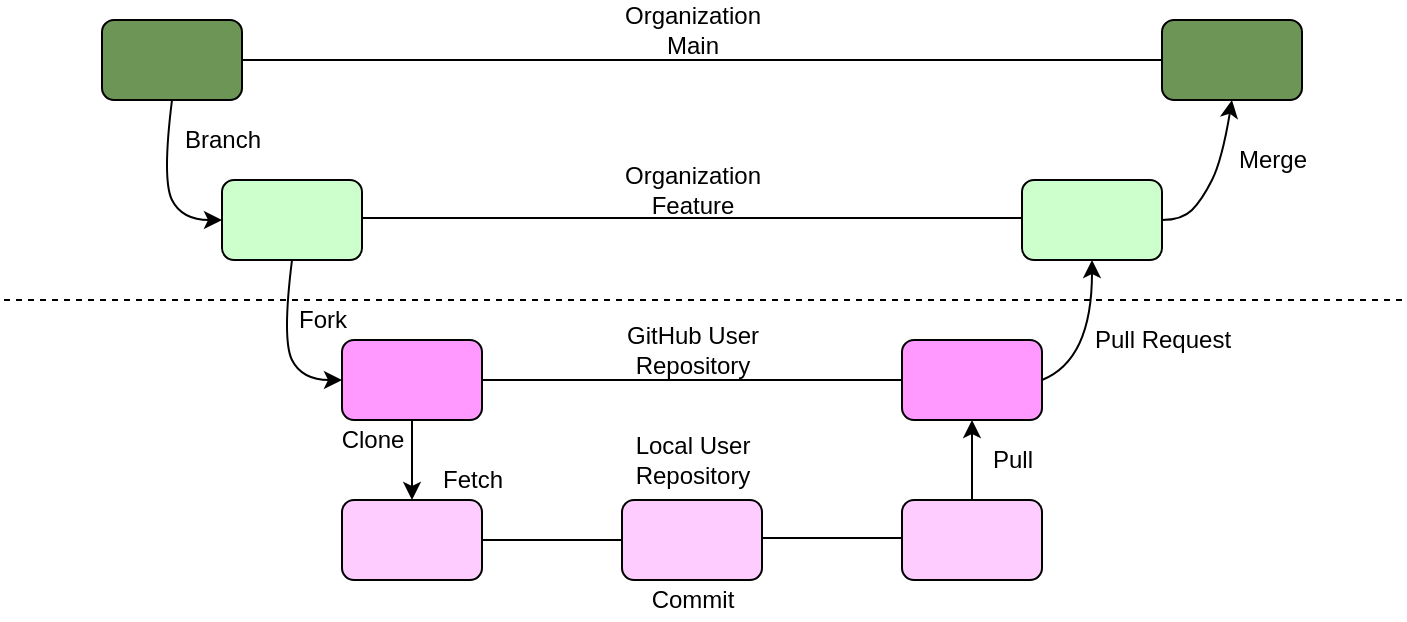 <mxfile version="12.3.2" type="device" pages="1"><diagram id="E4ymTwtHbg8iT3-nlhri" name="Page-1"><mxGraphModel dx="1157" dy="574" grid="1" gridSize="10" guides="1" tooltips="1" connect="1" arrows="1" fold="1" page="1" pageScale="1" pageWidth="850" pageHeight="1100" math="0" shadow="0"><root><mxCell id="0"/><mxCell id="1" parent="0"/><mxCell id="CLBmFGO2CZ4oHUjWJc04-1" value="" style="rounded=1;whiteSpace=wrap;html=1;fillColor=#6D9656;" vertex="1" parent="1"><mxGeometry x="160" y="90" width="70" height="40" as="geometry"/></mxCell><mxCell id="CLBmFGO2CZ4oHUjWJc04-2" value="" style="rounded=1;whiteSpace=wrap;html=1;fillColor=#CCFFCC;" vertex="1" parent="1"><mxGeometry x="220" y="170" width="70" height="40" as="geometry"/></mxCell><mxCell id="CLBmFGO2CZ4oHUjWJc04-20" style="edgeStyle=orthogonalEdgeStyle;rounded=0;orthogonalLoop=1;jettySize=auto;html=1;exitX=0.5;exitY=1;exitDx=0;exitDy=0;entryX=0.5;entryY=0;entryDx=0;entryDy=0;" edge="1" parent="1" source="CLBmFGO2CZ4oHUjWJc04-3" target="CLBmFGO2CZ4oHUjWJc04-4"><mxGeometry relative="1" as="geometry"/></mxCell><mxCell id="CLBmFGO2CZ4oHUjWJc04-3" value="" style="rounded=1;whiteSpace=wrap;html=1;fillColor=#FF99FF;" vertex="1" parent="1"><mxGeometry x="280" y="250" width="70" height="40" as="geometry"/></mxCell><mxCell id="CLBmFGO2CZ4oHUjWJc04-4" value="" style="rounded=1;whiteSpace=wrap;html=1;fillColor=#FFCCFF;" vertex="1" parent="1"><mxGeometry x="280" y="330" width="70" height="40" as="geometry"/></mxCell><mxCell id="CLBmFGO2CZ4oHUjWJc04-5" value="" style="rounded=1;whiteSpace=wrap;html=1;fillColor=#FFCCFF;" vertex="1" parent="1"><mxGeometry x="420" y="330" width="70" height="40" as="geometry"/></mxCell><mxCell id="CLBmFGO2CZ4oHUjWJc04-18" style="edgeStyle=orthogonalEdgeStyle;rounded=0;orthogonalLoop=1;jettySize=auto;html=1;exitX=0.5;exitY=0;exitDx=0;exitDy=0;entryX=0.5;entryY=1;entryDx=0;entryDy=0;" edge="1" parent="1" source="CLBmFGO2CZ4oHUjWJc04-6" target="CLBmFGO2CZ4oHUjWJc04-7"><mxGeometry relative="1" as="geometry"/></mxCell><mxCell id="CLBmFGO2CZ4oHUjWJc04-6" value="" style="rounded=1;whiteSpace=wrap;html=1;fillColor=#FFCCFF;" vertex="1" parent="1"><mxGeometry x="560" y="330" width="70" height="40" as="geometry"/></mxCell><mxCell id="CLBmFGO2CZ4oHUjWJc04-7" value="" style="rounded=1;whiteSpace=wrap;html=1;fillColor=#FF99FF;" vertex="1" parent="1"><mxGeometry x="560" y="250" width="70" height="40" as="geometry"/></mxCell><mxCell id="CLBmFGO2CZ4oHUjWJc04-8" value="" style="rounded=1;whiteSpace=wrap;html=1;fillColor=#CCFFCC;" vertex="1" parent="1"><mxGeometry x="620" y="170" width="70" height="40" as="geometry"/></mxCell><mxCell id="CLBmFGO2CZ4oHUjWJc04-9" value="" style="rounded=1;whiteSpace=wrap;html=1;fillColor=#6D9656;" vertex="1" parent="1"><mxGeometry x="690" y="90" width="70" height="40" as="geometry"/></mxCell><mxCell id="CLBmFGO2CZ4oHUjWJc04-10" value="" style="curved=1;endArrow=classic;html=1;exitX=0.5;exitY=1;exitDx=0;exitDy=0;entryX=0;entryY=0.5;entryDx=0;entryDy=0;" edge="1" parent="1" source="CLBmFGO2CZ4oHUjWJc04-1" target="CLBmFGO2CZ4oHUjWJc04-2"><mxGeometry width="50" height="50" relative="1" as="geometry"><mxPoint x="150" y="210" as="sourcePoint"/><mxPoint x="180" y="220" as="targetPoint"/><Array as="points"><mxPoint x="190" y="170"/><mxPoint x="200" y="190"/></Array></mxGeometry></mxCell><mxCell id="CLBmFGO2CZ4oHUjWJc04-11" value="" style="curved=1;endArrow=classic;html=1;exitX=1;exitY=0.5;exitDx=0;exitDy=0;entryX=0.5;entryY=1;entryDx=0;entryDy=0;" edge="1" parent="1" source="CLBmFGO2CZ4oHUjWJc04-8" target="CLBmFGO2CZ4oHUjWJc04-9"><mxGeometry width="50" height="50" relative="1" as="geometry"><mxPoint x="205" y="140" as="sourcePoint"/><mxPoint x="230" y="200" as="targetPoint"/><Array as="points"><mxPoint x="700" y="190"/><mxPoint x="710" y="180"/><mxPoint x="720" y="160"/></Array></mxGeometry></mxCell><mxCell id="CLBmFGO2CZ4oHUjWJc04-15" value="" style="curved=1;endArrow=classic;html=1;exitX=1;exitY=0.5;exitDx=0;exitDy=0;entryX=0.5;entryY=1;entryDx=0;entryDy=0;" edge="1" parent="1" source="CLBmFGO2CZ4oHUjWJc04-7" target="CLBmFGO2CZ4oHUjWJc04-8"><mxGeometry width="50" height="50" relative="1" as="geometry"><mxPoint x="640" y="270" as="sourcePoint"/><mxPoint x="675" y="210" as="targetPoint"/><Array as="points"><mxPoint x="655" y="260"/></Array></mxGeometry></mxCell><mxCell id="CLBmFGO2CZ4oHUjWJc04-16" value="Merge" style="text;html=1;align=center;verticalAlign=middle;resizable=0;points=[];;autosize=1;" vertex="1" parent="1"><mxGeometry x="720" y="150" width="50" height="20" as="geometry"/></mxCell><mxCell id="CLBmFGO2CZ4oHUjWJc04-17" value="Pull Request" style="text;html=1;align=center;verticalAlign=middle;resizable=0;points=[];;autosize=1;" vertex="1" parent="1"><mxGeometry x="650" y="240" width="80" height="20" as="geometry"/></mxCell><mxCell id="CLBmFGO2CZ4oHUjWJc04-19" value="Pull" style="text;html=1;align=center;verticalAlign=middle;resizable=0;points=[];;autosize=1;" vertex="1" parent="1"><mxGeometry x="595" y="300" width="40" height="20" as="geometry"/></mxCell><mxCell id="CLBmFGO2CZ4oHUjWJc04-21" value="" style="endArrow=none;html=1;entryX=0;entryY=0.5;entryDx=0;entryDy=0;exitX=1;exitY=0.5;exitDx=0;exitDy=0;" edge="1" parent="1" source="CLBmFGO2CZ4oHUjWJc04-4" target="CLBmFGO2CZ4oHUjWJc04-5"><mxGeometry width="50" height="50" relative="1" as="geometry"><mxPoint x="380" y="460" as="sourcePoint"/><mxPoint x="430" y="410" as="targetPoint"/></mxGeometry></mxCell><mxCell id="CLBmFGO2CZ4oHUjWJc04-22" value="" style="endArrow=none;html=1;entryX=0;entryY=0.5;entryDx=0;entryDy=0;exitX=1;exitY=0.5;exitDx=0;exitDy=0;" edge="1" parent="1"><mxGeometry width="50" height="50" relative="1" as="geometry"><mxPoint x="490" y="349" as="sourcePoint"/><mxPoint x="560" y="349" as="targetPoint"/></mxGeometry></mxCell><mxCell id="CLBmFGO2CZ4oHUjWJc04-23" value="Commit" style="text;html=1;align=center;verticalAlign=middle;resizable=0;points=[];;autosize=1;" vertex="1" parent="1"><mxGeometry x="425" y="370" width="60" height="20" as="geometry"/></mxCell><mxCell id="CLBmFGO2CZ4oHUjWJc04-24" value="" style="curved=1;endArrow=classic;html=1;exitX=0.5;exitY=1;exitDx=0;exitDy=0;entryX=0;entryY=0.5;entryDx=0;entryDy=0;" edge="1" parent="1" source="CLBmFGO2CZ4oHUjWJc04-2" target="CLBmFGO2CZ4oHUjWJc04-3"><mxGeometry width="50" height="50" relative="1" as="geometry"><mxPoint x="250" y="240" as="sourcePoint"/><mxPoint x="275" y="300" as="targetPoint"/><Array as="points"><mxPoint x="250" y="250"/><mxPoint x="260" y="270"/></Array></mxGeometry></mxCell><mxCell id="CLBmFGO2CZ4oHUjWJc04-25" value="Branch" style="text;html=1;align=center;verticalAlign=middle;resizable=0;points=[];;autosize=1;" vertex="1" parent="1"><mxGeometry x="195" y="140" width="50" height="20" as="geometry"/></mxCell><mxCell id="CLBmFGO2CZ4oHUjWJc04-26" value="Fork" style="text;html=1;align=center;verticalAlign=middle;resizable=0;points=[];;autosize=1;" vertex="1" parent="1"><mxGeometry x="250" y="230" width="40" height="20" as="geometry"/></mxCell><mxCell id="CLBmFGO2CZ4oHUjWJc04-27" value="Clone" style="text;html=1;align=center;verticalAlign=middle;resizable=0;points=[];;autosize=1;" vertex="1" parent="1"><mxGeometry x="270" y="290" width="50" height="20" as="geometry"/></mxCell><mxCell id="CLBmFGO2CZ4oHUjWJc04-28" value="Fetch" style="text;html=1;align=center;verticalAlign=middle;resizable=0;points=[];;autosize=1;" vertex="1" parent="1"><mxGeometry x="320" y="310" width="50" height="20" as="geometry"/></mxCell><mxCell id="CLBmFGO2CZ4oHUjWJc04-29" value="" style="endArrow=none;html=1;entryX=1;entryY=0.5;entryDx=0;entryDy=0;exitX=0;exitY=0.5;exitDx=0;exitDy=0;" edge="1" parent="1" source="CLBmFGO2CZ4oHUjWJc04-9" target="CLBmFGO2CZ4oHUjWJc04-1"><mxGeometry width="50" height="50" relative="1" as="geometry"><mxPoint x="160" y="460" as="sourcePoint"/><mxPoint x="210" y="410" as="targetPoint"/></mxGeometry></mxCell><mxCell id="CLBmFGO2CZ4oHUjWJc04-30" value="" style="endArrow=none;html=1;exitX=0;exitY=0.5;exitDx=0;exitDy=0;" edge="1" parent="1"><mxGeometry width="50" height="50" relative="1" as="geometry"><mxPoint x="620" y="189" as="sourcePoint"/><mxPoint x="290" y="189" as="targetPoint"/></mxGeometry></mxCell><mxCell id="CLBmFGO2CZ4oHUjWJc04-31" value="" style="endArrow=none;html=1;exitX=1;exitY=0.5;exitDx=0;exitDy=0;entryX=0;entryY=0.5;entryDx=0;entryDy=0;" edge="1" parent="1" source="CLBmFGO2CZ4oHUjWJc04-3" target="CLBmFGO2CZ4oHUjWJc04-7"><mxGeometry width="50" height="50" relative="1" as="geometry"><mxPoint x="440" y="290" as="sourcePoint"/><mxPoint x="490" y="240" as="targetPoint"/></mxGeometry></mxCell><mxCell id="CLBmFGO2CZ4oHUjWJc04-32" value="" style="endArrow=none;dashed=1;html=1;" edge="1" parent="1"><mxGeometry width="50" height="50" relative="1" as="geometry"><mxPoint x="810" y="230" as="sourcePoint"/><mxPoint x="110" y="230" as="targetPoint"/></mxGeometry></mxCell><mxCell id="CLBmFGO2CZ4oHUjWJc04-34" value="Organization&lt;br&gt;Main" style="text;html=1;align=center;verticalAlign=middle;resizable=0;points=[];;autosize=1;" vertex="1" parent="1"><mxGeometry x="415" y="80" width="80" height="30" as="geometry"/></mxCell><mxCell id="CLBmFGO2CZ4oHUjWJc04-35" value="Organization&lt;br&gt;Feature" style="text;html=1;align=center;verticalAlign=middle;resizable=0;points=[];;autosize=1;" vertex="1" parent="1"><mxGeometry x="415" y="160" width="80" height="30" as="geometry"/></mxCell><mxCell id="CLBmFGO2CZ4oHUjWJc04-36" value="GitHub User&lt;br&gt;Repository" style="text;html=1;align=center;verticalAlign=middle;resizable=0;points=[];;autosize=1;" vertex="1" parent="1"><mxGeometry x="415" y="240" width="80" height="30" as="geometry"/></mxCell><mxCell id="CLBmFGO2CZ4oHUjWJc04-37" value="Local User&lt;br&gt;Repository" style="text;html=1;align=center;verticalAlign=middle;resizable=0;points=[];;autosize=1;" vertex="1" parent="1"><mxGeometry x="420" y="295" width="70" height="30" as="geometry"/></mxCell></root></mxGraphModel></diagram></mxfile>
